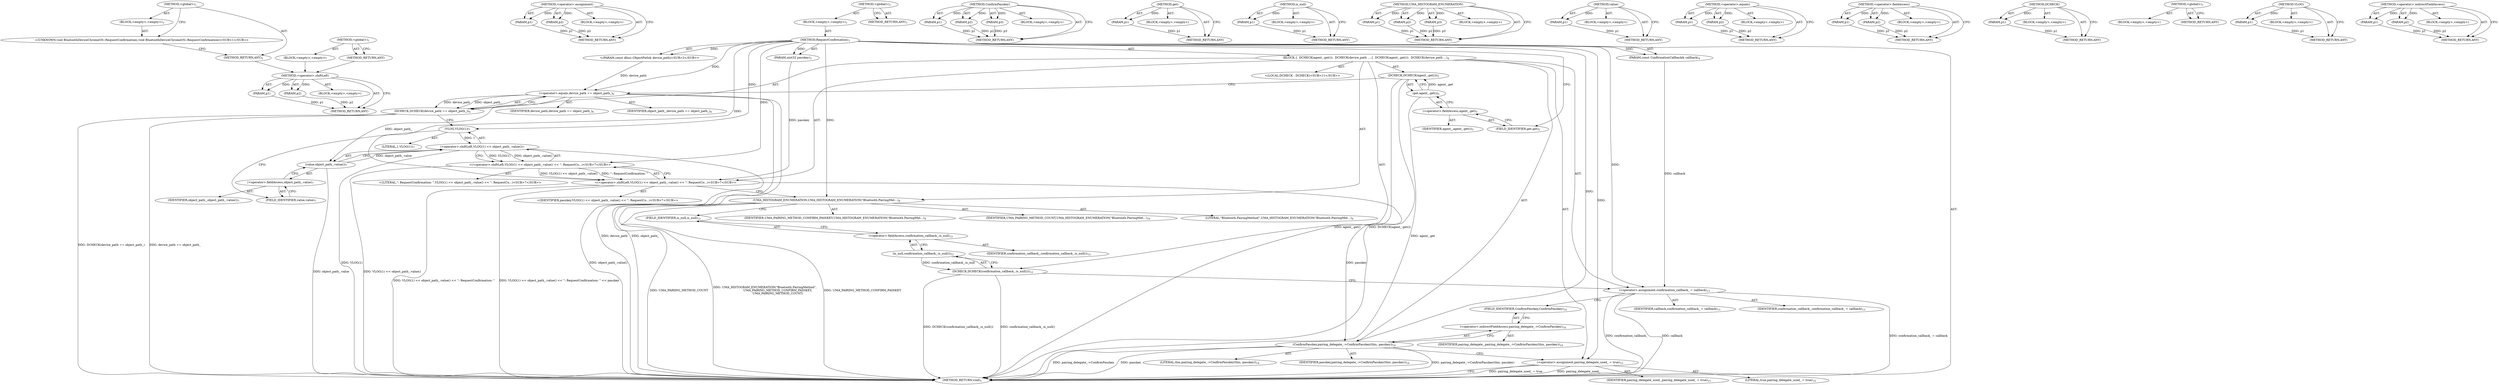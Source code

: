 digraph "&lt;global&gt;" {
vulnerable_102 [label=<(METHOD,&lt;operator&gt;.shiftLeft)>];
vulnerable_103 [label=<(PARAM,p1)>];
vulnerable_104 [label=<(PARAM,p2)>];
vulnerable_105 [label=<(BLOCK,&lt;empty&gt;,&lt;empty&gt;)>];
vulnerable_106 [label=<(METHOD_RETURN,ANY)>];
vulnerable_125 [label=<(METHOD,&lt;operator&gt;.assignment)>];
vulnerable_126 [label=<(PARAM,p1)>];
vulnerable_127 [label=<(PARAM,p2)>];
vulnerable_128 [label=<(BLOCK,&lt;empty&gt;,&lt;empty&gt;)>];
vulnerable_129 [label=<(METHOD_RETURN,ANY)>];
vulnerable_6 [label=<(METHOD,&lt;global&gt;)<SUB>1</SUB>>];
vulnerable_7 [label=<(BLOCK,&lt;empty&gt;,&lt;empty&gt;)<SUB>1</SUB>>];
vulnerable_8 [label=<(METHOD,RequestConfirmation)<SUB>1</SUB>>];
vulnerable_9 [label="<(PARAM,const dbus::ObjectPath&amp; device_path)<SUB>2</SUB>>"];
vulnerable_10 [label=<(PARAM,uint32 passkey)<SUB>3</SUB>>];
vulnerable_11 [label=<(PARAM,const ConfirmationCallback&amp; callback)<SUB>4</SUB>>];
vulnerable_12 [label=<(BLOCK,{
  DCHECK(agent_.get());
  DCHECK(device_path ...,{
  DCHECK(agent_.get());
  DCHECK(device_path ...)<SUB>4</SUB>>];
vulnerable_13 [label=<(DCHECK,DCHECK(agent_.get()))<SUB>5</SUB>>];
vulnerable_14 [label=<(get,agent_.get())<SUB>5</SUB>>];
vulnerable_15 [label=<(&lt;operator&gt;.fieldAccess,agent_.get)<SUB>5</SUB>>];
vulnerable_16 [label=<(IDENTIFIER,agent_,agent_.get())<SUB>5</SUB>>];
vulnerable_17 [label=<(FIELD_IDENTIFIER,get,get)<SUB>5</SUB>>];
vulnerable_18 [label=<(DCHECK,DCHECK(device_path == object_path_))<SUB>6</SUB>>];
vulnerable_19 [label=<(&lt;operator&gt;.equals,device_path == object_path_)<SUB>6</SUB>>];
vulnerable_20 [label=<(IDENTIFIER,device_path,device_path == object_path_)<SUB>6</SUB>>];
vulnerable_21 [label=<(IDENTIFIER,object_path_,device_path == object_path_)<SUB>6</SUB>>];
vulnerable_22 [label="<(&lt;operator&gt;.shiftLeft,VLOG(1) &lt;&lt; object_path_.value() &lt;&lt; &quot;: RequestCo...)<SUB>7</SUB>>"];
vulnerable_23 [label="<(&lt;operator&gt;.shiftLeft,VLOG(1) &lt;&lt; object_path_.value() &lt;&lt; &quot;: RequestCo...)<SUB>7</SUB>>"];
vulnerable_24 [label=<(&lt;operator&gt;.shiftLeft,VLOG(1) &lt;&lt; object_path_.value())<SUB>7</SUB>>];
vulnerable_25 [label=<(VLOG,VLOG(1))<SUB>7</SUB>>];
vulnerable_26 [label=<(LITERAL,1,VLOG(1))<SUB>7</SUB>>];
vulnerable_27 [label=<(value,object_path_.value())<SUB>7</SUB>>];
vulnerable_28 [label=<(&lt;operator&gt;.fieldAccess,object_path_.value)<SUB>7</SUB>>];
vulnerable_29 [label=<(IDENTIFIER,object_path_,object_path_.value())<SUB>7</SUB>>];
vulnerable_30 [label=<(FIELD_IDENTIFIER,value,value)<SUB>7</SUB>>];
vulnerable_31 [label="<(LITERAL,&quot;: RequestConfirmation: &quot;,VLOG(1) &lt;&lt; object_path_.value() &lt;&lt; &quot;: RequestCo...)<SUB>7</SUB>>"];
vulnerable_32 [label="<(IDENTIFIER,passkey,VLOG(1) &lt;&lt; object_path_.value() &lt;&lt; &quot;: RequestCo...)<SUB>7</SUB>>"];
vulnerable_33 [label=<(UMA_HISTOGRAM_ENUMERATION,UMA_HISTOGRAM_ENUMERATION(&quot;Bluetooth.PairingMet...)<SUB>8</SUB>>];
vulnerable_34 [label=<(LITERAL,&quot;Bluetooth.PairingMethod&quot;,UMA_HISTOGRAM_ENUMERATION(&quot;Bluetooth.PairingMet...)<SUB>8</SUB>>];
vulnerable_35 [label=<(IDENTIFIER,UMA_PAIRING_METHOD_CONFIRM_PASSKEY,UMA_HISTOGRAM_ENUMERATION(&quot;Bluetooth.PairingMet...)<SUB>9</SUB>>];
vulnerable_36 [label=<(IDENTIFIER,UMA_PAIRING_METHOD_COUNT,UMA_HISTOGRAM_ENUMERATION(&quot;Bluetooth.PairingMet...)<SUB>10</SUB>>];
vulnerable_37 [label="<(LOCAL,DCHECK : DCHECK)<SUB>11</SUB>>"];
vulnerable_38 [label=<(DCHECK,DCHECK(confirmation_callback_.is_null()))<SUB>12</SUB>>];
vulnerable_39 [label=<(is_null,confirmation_callback_.is_null())<SUB>12</SUB>>];
vulnerable_40 [label=<(&lt;operator&gt;.fieldAccess,confirmation_callback_.is_null)<SUB>12</SUB>>];
vulnerable_41 [label=<(IDENTIFIER,confirmation_callback_,confirmation_callback_.is_null())<SUB>12</SUB>>];
vulnerable_42 [label=<(FIELD_IDENTIFIER,is_null,is_null)<SUB>12</SUB>>];
vulnerable_43 [label=<(&lt;operator&gt;.assignment,confirmation_callback_ = callback)<SUB>13</SUB>>];
vulnerable_44 [label=<(IDENTIFIER,confirmation_callback_,confirmation_callback_ = callback)<SUB>13</SUB>>];
vulnerable_45 [label=<(IDENTIFIER,callback,confirmation_callback_ = callback)<SUB>13</SUB>>];
vulnerable_46 [label=<(ConfirmPasskey,pairing_delegate_-&gt;ConfirmPasskey(this, passkey))<SUB>14</SUB>>];
vulnerable_47 [label=<(&lt;operator&gt;.indirectFieldAccess,pairing_delegate_-&gt;ConfirmPasskey)<SUB>14</SUB>>];
vulnerable_48 [label=<(IDENTIFIER,pairing_delegate_,pairing_delegate_-&gt;ConfirmPasskey(this, passkey))<SUB>14</SUB>>];
vulnerable_49 [label=<(FIELD_IDENTIFIER,ConfirmPasskey,ConfirmPasskey)<SUB>14</SUB>>];
vulnerable_50 [label=<(LITERAL,this,pairing_delegate_-&gt;ConfirmPasskey(this, passkey))<SUB>14</SUB>>];
vulnerable_51 [label=<(IDENTIFIER,passkey,pairing_delegate_-&gt;ConfirmPasskey(this, passkey))<SUB>14</SUB>>];
vulnerable_52 [label=<(&lt;operator&gt;.assignment,pairing_delegate_used_ = true)<SUB>15</SUB>>];
vulnerable_53 [label=<(IDENTIFIER,pairing_delegate_used_,pairing_delegate_used_ = true)<SUB>15</SUB>>];
vulnerable_54 [label=<(LITERAL,true,pairing_delegate_used_ = true)<SUB>15</SUB>>];
vulnerable_55 [label=<(METHOD_RETURN,void)<SUB>1</SUB>>];
vulnerable_57 [label=<(METHOD_RETURN,ANY)<SUB>1</SUB>>];
vulnerable_130 [label=<(METHOD,ConfirmPasskey)>];
vulnerable_131 [label=<(PARAM,p1)>];
vulnerable_132 [label=<(PARAM,p2)>];
vulnerable_133 [label=<(PARAM,p3)>];
vulnerable_134 [label=<(BLOCK,&lt;empty&gt;,&lt;empty&gt;)>];
vulnerable_135 [label=<(METHOD_RETURN,ANY)>];
vulnerable_88 [label=<(METHOD,get)>];
vulnerable_89 [label=<(PARAM,p1)>];
vulnerable_90 [label=<(BLOCK,&lt;empty&gt;,&lt;empty&gt;)>];
vulnerable_91 [label=<(METHOD_RETURN,ANY)>];
vulnerable_121 [label=<(METHOD,is_null)>];
vulnerable_122 [label=<(PARAM,p1)>];
vulnerable_123 [label=<(BLOCK,&lt;empty&gt;,&lt;empty&gt;)>];
vulnerable_124 [label=<(METHOD_RETURN,ANY)>];
vulnerable_115 [label=<(METHOD,UMA_HISTOGRAM_ENUMERATION)>];
vulnerable_116 [label=<(PARAM,p1)>];
vulnerable_117 [label=<(PARAM,p2)>];
vulnerable_118 [label=<(PARAM,p3)>];
vulnerable_119 [label=<(BLOCK,&lt;empty&gt;,&lt;empty&gt;)>];
vulnerable_120 [label=<(METHOD_RETURN,ANY)>];
vulnerable_111 [label=<(METHOD,value)>];
vulnerable_112 [label=<(PARAM,p1)>];
vulnerable_113 [label=<(BLOCK,&lt;empty&gt;,&lt;empty&gt;)>];
vulnerable_114 [label=<(METHOD_RETURN,ANY)>];
vulnerable_97 [label=<(METHOD,&lt;operator&gt;.equals)>];
vulnerable_98 [label=<(PARAM,p1)>];
vulnerable_99 [label=<(PARAM,p2)>];
vulnerable_100 [label=<(BLOCK,&lt;empty&gt;,&lt;empty&gt;)>];
vulnerable_101 [label=<(METHOD_RETURN,ANY)>];
vulnerable_92 [label=<(METHOD,&lt;operator&gt;.fieldAccess)>];
vulnerable_93 [label=<(PARAM,p1)>];
vulnerable_94 [label=<(PARAM,p2)>];
vulnerable_95 [label=<(BLOCK,&lt;empty&gt;,&lt;empty&gt;)>];
vulnerable_96 [label=<(METHOD_RETURN,ANY)>];
vulnerable_84 [label=<(METHOD,DCHECK)>];
vulnerable_85 [label=<(PARAM,p1)>];
vulnerable_86 [label=<(BLOCK,&lt;empty&gt;,&lt;empty&gt;)>];
vulnerable_87 [label=<(METHOD_RETURN,ANY)>];
vulnerable_78 [label=<(METHOD,&lt;global&gt;)<SUB>1</SUB>>];
vulnerable_79 [label=<(BLOCK,&lt;empty&gt;,&lt;empty&gt;)>];
vulnerable_80 [label=<(METHOD_RETURN,ANY)>];
vulnerable_107 [label=<(METHOD,VLOG)>];
vulnerable_108 [label=<(PARAM,p1)>];
vulnerable_109 [label=<(BLOCK,&lt;empty&gt;,&lt;empty&gt;)>];
vulnerable_110 [label=<(METHOD_RETURN,ANY)>];
vulnerable_136 [label=<(METHOD,&lt;operator&gt;.indirectFieldAccess)>];
vulnerable_137 [label=<(PARAM,p1)>];
vulnerable_138 [label=<(PARAM,p2)>];
vulnerable_139 [label=<(BLOCK,&lt;empty&gt;,&lt;empty&gt;)>];
vulnerable_140 [label=<(METHOD_RETURN,ANY)>];
fixed_6 [label=<(METHOD,&lt;global&gt;)<SUB>1</SUB>>];
fixed_7 [label=<(BLOCK,&lt;empty&gt;,&lt;empty&gt;)<SUB>1</SUB>>];
fixed_8 [label="<(UNKNOWN,void BluetoothDeviceChromeOS::RequestConfirmation(,void BluetoothDeviceChromeOS::RequestConfirmation()<SUB>1</SUB>>"];
fixed_9 [label=<(METHOD_RETURN,ANY)<SUB>1</SUB>>];
fixed_14 [label=<(METHOD,&lt;global&gt;)<SUB>1</SUB>>];
fixed_15 [label=<(BLOCK,&lt;empty&gt;,&lt;empty&gt;)>];
fixed_16 [label=<(METHOD_RETURN,ANY)>];
vulnerable_102 -> vulnerable_103  [key=0, label="AST: "];
vulnerable_102 -> vulnerable_103  [key=1, label="DDG: "];
vulnerable_102 -> vulnerable_105  [key=0, label="AST: "];
vulnerable_102 -> vulnerable_104  [key=0, label="AST: "];
vulnerable_102 -> vulnerable_104  [key=1, label="DDG: "];
vulnerable_102 -> vulnerable_106  [key=0, label="AST: "];
vulnerable_102 -> vulnerable_106  [key=1, label="CFG: "];
vulnerable_103 -> vulnerable_106  [key=0, label="DDG: p1"];
vulnerable_104 -> vulnerable_106  [key=0, label="DDG: p2"];
vulnerable_125 -> vulnerable_126  [key=0, label="AST: "];
vulnerable_125 -> vulnerable_126  [key=1, label="DDG: "];
vulnerable_125 -> vulnerable_128  [key=0, label="AST: "];
vulnerable_125 -> vulnerable_127  [key=0, label="AST: "];
vulnerable_125 -> vulnerable_127  [key=1, label="DDG: "];
vulnerable_125 -> vulnerable_129  [key=0, label="AST: "];
vulnerable_125 -> vulnerable_129  [key=1, label="CFG: "];
vulnerable_126 -> vulnerable_129  [key=0, label="DDG: p1"];
vulnerable_127 -> vulnerable_129  [key=0, label="DDG: p2"];
vulnerable_6 -> vulnerable_7  [key=0, label="AST: "];
vulnerable_6 -> vulnerable_57  [key=0, label="AST: "];
vulnerable_6 -> vulnerable_57  [key=1, label="CFG: "];
vulnerable_7 -> vulnerable_8  [key=0, label="AST: "];
vulnerable_8 -> vulnerable_9  [key=0, label="AST: "];
vulnerable_8 -> vulnerable_9  [key=1, label="DDG: "];
vulnerable_8 -> vulnerable_10  [key=0, label="AST: "];
vulnerable_8 -> vulnerable_10  [key=1, label="DDG: "];
vulnerable_8 -> vulnerable_11  [key=0, label="AST: "];
vulnerable_8 -> vulnerable_11  [key=1, label="DDG: "];
vulnerable_8 -> vulnerable_12  [key=0, label="AST: "];
vulnerable_8 -> vulnerable_55  [key=0, label="AST: "];
vulnerable_8 -> vulnerable_17  [key=0, label="CFG: "];
vulnerable_8 -> vulnerable_43  [key=0, label="DDG: "];
vulnerable_8 -> vulnerable_52  [key=0, label="DDG: "];
vulnerable_8 -> vulnerable_22  [key=0, label="DDG: "];
vulnerable_8 -> vulnerable_33  [key=0, label="DDG: "];
vulnerable_8 -> vulnerable_46  [key=0, label="DDG: "];
vulnerable_8 -> vulnerable_19  [key=0, label="DDG: "];
vulnerable_8 -> vulnerable_23  [key=0, label="DDG: "];
vulnerable_8 -> vulnerable_25  [key=0, label="DDG: "];
vulnerable_9 -> vulnerable_19  [key=0, label="DDG: device_path"];
vulnerable_10 -> vulnerable_22  [key=0, label="DDG: passkey"];
vulnerable_11 -> vulnerable_43  [key=0, label="DDG: callback"];
vulnerable_12 -> vulnerable_13  [key=0, label="AST: "];
vulnerable_12 -> vulnerable_18  [key=0, label="AST: "];
vulnerable_12 -> vulnerable_22  [key=0, label="AST: "];
vulnerable_12 -> vulnerable_33  [key=0, label="AST: "];
vulnerable_12 -> vulnerable_37  [key=0, label="AST: "];
vulnerable_12 -> vulnerable_38  [key=0, label="AST: "];
vulnerable_12 -> vulnerable_43  [key=0, label="AST: "];
vulnerable_12 -> vulnerable_46  [key=0, label="AST: "];
vulnerable_12 -> vulnerable_52  [key=0, label="AST: "];
vulnerable_13 -> vulnerable_14  [key=0, label="AST: "];
vulnerable_13 -> vulnerable_19  [key=0, label="CFG: "];
vulnerable_13 -> vulnerable_55  [key=0, label="DDG: agent_.get()"];
vulnerable_13 -> vulnerable_55  [key=1, label="DDG: DCHECK(agent_.get())"];
vulnerable_14 -> vulnerable_15  [key=0, label="AST: "];
vulnerable_14 -> vulnerable_13  [key=0, label="CFG: "];
vulnerable_14 -> vulnerable_13  [key=1, label="DDG: agent_.get"];
vulnerable_14 -> vulnerable_55  [key=0, label="DDG: agent_.get"];
vulnerable_15 -> vulnerable_16  [key=0, label="AST: "];
vulnerable_15 -> vulnerable_17  [key=0, label="AST: "];
vulnerable_15 -> vulnerable_14  [key=0, label="CFG: "];
vulnerable_17 -> vulnerable_15  [key=0, label="CFG: "];
vulnerable_18 -> vulnerable_19  [key=0, label="AST: "];
vulnerable_18 -> vulnerable_25  [key=0, label="CFG: "];
vulnerable_18 -> vulnerable_55  [key=0, label="DDG: device_path == object_path_"];
vulnerable_18 -> vulnerable_55  [key=1, label="DDG: DCHECK(device_path == object_path_)"];
vulnerable_19 -> vulnerable_20  [key=0, label="AST: "];
vulnerable_19 -> vulnerable_21  [key=0, label="AST: "];
vulnerable_19 -> vulnerable_18  [key=0, label="CFG: "];
vulnerable_19 -> vulnerable_18  [key=1, label="DDG: device_path"];
vulnerable_19 -> vulnerable_18  [key=2, label="DDG: object_path_"];
vulnerable_19 -> vulnerable_55  [key=0, label="DDG: device_path"];
vulnerable_19 -> vulnerable_55  [key=1, label="DDG: object_path_"];
vulnerable_19 -> vulnerable_27  [key=0, label="DDG: object_path_"];
vulnerable_22 -> vulnerable_23  [key=0, label="AST: "];
vulnerable_22 -> vulnerable_32  [key=0, label="AST: "];
vulnerable_22 -> vulnerable_33  [key=0, label="CFG: "];
vulnerable_22 -> vulnerable_55  [key=0, label="DDG: VLOG(1) &lt;&lt; object_path_.value() &lt;&lt; &quot;: RequestConfirmation: &quot;"];
vulnerable_22 -> vulnerable_55  [key=1, label="DDG: VLOG(1) &lt;&lt; object_path_.value() &lt;&lt; &quot;: RequestConfirmation: &quot; &lt;&lt; passkey"];
vulnerable_22 -> vulnerable_46  [key=0, label="DDG: passkey"];
vulnerable_23 -> vulnerable_24  [key=0, label="AST: "];
vulnerable_23 -> vulnerable_31  [key=0, label="AST: "];
vulnerable_23 -> vulnerable_22  [key=0, label="CFG: "];
vulnerable_23 -> vulnerable_22  [key=1, label="DDG: VLOG(1) &lt;&lt; object_path_.value()"];
vulnerable_23 -> vulnerable_22  [key=2, label="DDG: &quot;: RequestConfirmation: &quot;"];
vulnerable_23 -> vulnerable_55  [key=0, label="DDG: VLOG(1) &lt;&lt; object_path_.value()"];
vulnerable_24 -> vulnerable_25  [key=0, label="AST: "];
vulnerable_24 -> vulnerable_27  [key=0, label="AST: "];
vulnerable_24 -> vulnerable_23  [key=0, label="CFG: "];
vulnerable_24 -> vulnerable_23  [key=1, label="DDG: VLOG(1)"];
vulnerable_24 -> vulnerable_23  [key=2, label="DDG: object_path_.value()"];
vulnerable_24 -> vulnerable_55  [key=0, label="DDG: VLOG(1)"];
vulnerable_24 -> vulnerable_55  [key=1, label="DDG: object_path_.value()"];
vulnerable_25 -> vulnerable_26  [key=0, label="AST: "];
vulnerable_25 -> vulnerable_30  [key=0, label="CFG: "];
vulnerable_25 -> vulnerable_24  [key=0, label="DDG: 1"];
vulnerable_27 -> vulnerable_28  [key=0, label="AST: "];
vulnerable_27 -> vulnerable_24  [key=0, label="CFG: "];
vulnerable_27 -> vulnerable_24  [key=1, label="DDG: object_path_.value"];
vulnerable_27 -> vulnerable_55  [key=0, label="DDG: object_path_.value"];
vulnerable_28 -> vulnerable_29  [key=0, label="AST: "];
vulnerable_28 -> vulnerable_30  [key=0, label="AST: "];
vulnerable_28 -> vulnerable_27  [key=0, label="CFG: "];
vulnerable_30 -> vulnerable_28  [key=0, label="CFG: "];
vulnerable_33 -> vulnerable_34  [key=0, label="AST: "];
vulnerable_33 -> vulnerable_35  [key=0, label="AST: "];
vulnerable_33 -> vulnerable_36  [key=0, label="AST: "];
vulnerable_33 -> vulnerable_42  [key=0, label="CFG: "];
vulnerable_33 -> vulnerable_55  [key=0, label="DDG: UMA_PAIRING_METHOD_COUNT"];
vulnerable_33 -> vulnerable_55  [key=1, label="DDG: UMA_HISTOGRAM_ENUMERATION(&quot;Bluetooth.PairingMethod&quot;,
                            UMA_PAIRING_METHOD_CONFIRM_PASSKEY,
                            UMA_PAIRING_METHOD_COUNT)"];
vulnerable_33 -> vulnerable_55  [key=2, label="DDG: UMA_PAIRING_METHOD_CONFIRM_PASSKEY"];
vulnerable_38 -> vulnerable_39  [key=0, label="AST: "];
vulnerable_38 -> vulnerable_43  [key=0, label="CFG: "];
vulnerable_38 -> vulnerable_55  [key=0, label="DDG: confirmation_callback_.is_null()"];
vulnerable_38 -> vulnerable_55  [key=1, label="DDG: DCHECK(confirmation_callback_.is_null())"];
vulnerable_39 -> vulnerable_40  [key=0, label="AST: "];
vulnerable_39 -> vulnerable_38  [key=0, label="CFG: "];
vulnerable_39 -> vulnerable_38  [key=1, label="DDG: confirmation_callback_.is_null"];
vulnerable_40 -> vulnerable_41  [key=0, label="AST: "];
vulnerable_40 -> vulnerable_42  [key=0, label="AST: "];
vulnerable_40 -> vulnerable_39  [key=0, label="CFG: "];
vulnerable_42 -> vulnerable_40  [key=0, label="CFG: "];
vulnerable_43 -> vulnerable_44  [key=0, label="AST: "];
vulnerable_43 -> vulnerable_45  [key=0, label="AST: "];
vulnerable_43 -> vulnerable_49  [key=0, label="CFG: "];
vulnerable_43 -> vulnerable_55  [key=0, label="DDG: confirmation_callback_"];
vulnerable_43 -> vulnerable_55  [key=1, label="DDG: callback"];
vulnerable_43 -> vulnerable_55  [key=2, label="DDG: confirmation_callback_ = callback"];
vulnerable_46 -> vulnerable_47  [key=0, label="AST: "];
vulnerable_46 -> vulnerable_50  [key=0, label="AST: "];
vulnerable_46 -> vulnerable_51  [key=0, label="AST: "];
vulnerable_46 -> vulnerable_52  [key=0, label="CFG: "];
vulnerable_46 -> vulnerable_55  [key=0, label="DDG: pairing_delegate_-&gt;ConfirmPasskey"];
vulnerable_46 -> vulnerable_55  [key=1, label="DDG: passkey"];
vulnerable_46 -> vulnerable_55  [key=2, label="DDG: pairing_delegate_-&gt;ConfirmPasskey(this, passkey)"];
vulnerable_47 -> vulnerable_48  [key=0, label="AST: "];
vulnerable_47 -> vulnerable_49  [key=0, label="AST: "];
vulnerable_47 -> vulnerable_46  [key=0, label="CFG: "];
vulnerable_49 -> vulnerable_47  [key=0, label="CFG: "];
vulnerable_52 -> vulnerable_53  [key=0, label="AST: "];
vulnerable_52 -> vulnerable_54  [key=0, label="AST: "];
vulnerable_52 -> vulnerable_55  [key=0, label="CFG: "];
vulnerable_52 -> vulnerable_55  [key=1, label="DDG: pairing_delegate_used_ = true"];
vulnerable_52 -> vulnerable_55  [key=2, label="DDG: pairing_delegate_used_"];
vulnerable_130 -> vulnerable_131  [key=0, label="AST: "];
vulnerable_130 -> vulnerable_131  [key=1, label="DDG: "];
vulnerable_130 -> vulnerable_134  [key=0, label="AST: "];
vulnerable_130 -> vulnerable_132  [key=0, label="AST: "];
vulnerable_130 -> vulnerable_132  [key=1, label="DDG: "];
vulnerable_130 -> vulnerable_135  [key=0, label="AST: "];
vulnerable_130 -> vulnerable_135  [key=1, label="CFG: "];
vulnerable_130 -> vulnerable_133  [key=0, label="AST: "];
vulnerable_130 -> vulnerable_133  [key=1, label="DDG: "];
vulnerable_131 -> vulnerable_135  [key=0, label="DDG: p1"];
vulnerable_132 -> vulnerable_135  [key=0, label="DDG: p2"];
vulnerable_133 -> vulnerable_135  [key=0, label="DDG: p3"];
vulnerable_88 -> vulnerable_89  [key=0, label="AST: "];
vulnerable_88 -> vulnerable_89  [key=1, label="DDG: "];
vulnerable_88 -> vulnerable_90  [key=0, label="AST: "];
vulnerable_88 -> vulnerable_91  [key=0, label="AST: "];
vulnerable_88 -> vulnerable_91  [key=1, label="CFG: "];
vulnerable_89 -> vulnerable_91  [key=0, label="DDG: p1"];
vulnerable_121 -> vulnerable_122  [key=0, label="AST: "];
vulnerable_121 -> vulnerable_122  [key=1, label="DDG: "];
vulnerable_121 -> vulnerable_123  [key=0, label="AST: "];
vulnerable_121 -> vulnerable_124  [key=0, label="AST: "];
vulnerable_121 -> vulnerable_124  [key=1, label="CFG: "];
vulnerable_122 -> vulnerable_124  [key=0, label="DDG: p1"];
vulnerable_115 -> vulnerable_116  [key=0, label="AST: "];
vulnerable_115 -> vulnerable_116  [key=1, label="DDG: "];
vulnerable_115 -> vulnerable_119  [key=0, label="AST: "];
vulnerable_115 -> vulnerable_117  [key=0, label="AST: "];
vulnerable_115 -> vulnerable_117  [key=1, label="DDG: "];
vulnerable_115 -> vulnerable_120  [key=0, label="AST: "];
vulnerable_115 -> vulnerable_120  [key=1, label="CFG: "];
vulnerable_115 -> vulnerable_118  [key=0, label="AST: "];
vulnerable_115 -> vulnerable_118  [key=1, label="DDG: "];
vulnerable_116 -> vulnerable_120  [key=0, label="DDG: p1"];
vulnerable_117 -> vulnerable_120  [key=0, label="DDG: p2"];
vulnerable_118 -> vulnerable_120  [key=0, label="DDG: p3"];
vulnerable_111 -> vulnerable_112  [key=0, label="AST: "];
vulnerable_111 -> vulnerable_112  [key=1, label="DDG: "];
vulnerable_111 -> vulnerable_113  [key=0, label="AST: "];
vulnerable_111 -> vulnerable_114  [key=0, label="AST: "];
vulnerable_111 -> vulnerable_114  [key=1, label="CFG: "];
vulnerable_112 -> vulnerable_114  [key=0, label="DDG: p1"];
vulnerable_97 -> vulnerable_98  [key=0, label="AST: "];
vulnerable_97 -> vulnerable_98  [key=1, label="DDG: "];
vulnerable_97 -> vulnerable_100  [key=0, label="AST: "];
vulnerable_97 -> vulnerable_99  [key=0, label="AST: "];
vulnerable_97 -> vulnerable_99  [key=1, label="DDG: "];
vulnerable_97 -> vulnerable_101  [key=0, label="AST: "];
vulnerable_97 -> vulnerable_101  [key=1, label="CFG: "];
vulnerable_98 -> vulnerable_101  [key=0, label="DDG: p1"];
vulnerable_99 -> vulnerable_101  [key=0, label="DDG: p2"];
vulnerable_92 -> vulnerable_93  [key=0, label="AST: "];
vulnerable_92 -> vulnerable_93  [key=1, label="DDG: "];
vulnerable_92 -> vulnerable_95  [key=0, label="AST: "];
vulnerable_92 -> vulnerable_94  [key=0, label="AST: "];
vulnerable_92 -> vulnerable_94  [key=1, label="DDG: "];
vulnerable_92 -> vulnerable_96  [key=0, label="AST: "];
vulnerable_92 -> vulnerable_96  [key=1, label="CFG: "];
vulnerable_93 -> vulnerable_96  [key=0, label="DDG: p1"];
vulnerable_94 -> vulnerable_96  [key=0, label="DDG: p2"];
vulnerable_84 -> vulnerable_85  [key=0, label="AST: "];
vulnerable_84 -> vulnerable_85  [key=1, label="DDG: "];
vulnerable_84 -> vulnerable_86  [key=0, label="AST: "];
vulnerable_84 -> vulnerable_87  [key=0, label="AST: "];
vulnerable_84 -> vulnerable_87  [key=1, label="CFG: "];
vulnerable_85 -> vulnerable_87  [key=0, label="DDG: p1"];
vulnerable_78 -> vulnerable_79  [key=0, label="AST: "];
vulnerable_78 -> vulnerable_80  [key=0, label="AST: "];
vulnerable_78 -> vulnerable_80  [key=1, label="CFG: "];
vulnerable_107 -> vulnerable_108  [key=0, label="AST: "];
vulnerable_107 -> vulnerable_108  [key=1, label="DDG: "];
vulnerable_107 -> vulnerable_109  [key=0, label="AST: "];
vulnerable_107 -> vulnerable_110  [key=0, label="AST: "];
vulnerable_107 -> vulnerable_110  [key=1, label="CFG: "];
vulnerable_108 -> vulnerable_110  [key=0, label="DDG: p1"];
vulnerable_136 -> vulnerable_137  [key=0, label="AST: "];
vulnerable_136 -> vulnerable_137  [key=1, label="DDG: "];
vulnerable_136 -> vulnerable_139  [key=0, label="AST: "];
vulnerable_136 -> vulnerable_138  [key=0, label="AST: "];
vulnerable_136 -> vulnerable_138  [key=1, label="DDG: "];
vulnerable_136 -> vulnerable_140  [key=0, label="AST: "];
vulnerable_136 -> vulnerable_140  [key=1, label="CFG: "];
vulnerable_137 -> vulnerable_140  [key=0, label="DDG: p1"];
vulnerable_138 -> vulnerable_140  [key=0, label="DDG: p2"];
fixed_6 -> fixed_7  [key=0, label="AST: "];
fixed_6 -> fixed_9  [key=0, label="AST: "];
fixed_6 -> fixed_8  [key=0, label="CFG: "];
fixed_7 -> fixed_8  [key=0, label="AST: "];
fixed_8 -> fixed_9  [key=0, label="CFG: "];
fixed_9 -> vulnerable_102  [key=0];
fixed_14 -> fixed_15  [key=0, label="AST: "];
fixed_14 -> fixed_16  [key=0, label="AST: "];
fixed_14 -> fixed_16  [key=1, label="CFG: "];
fixed_15 -> vulnerable_102  [key=0];
fixed_16 -> vulnerable_102  [key=0];
}
